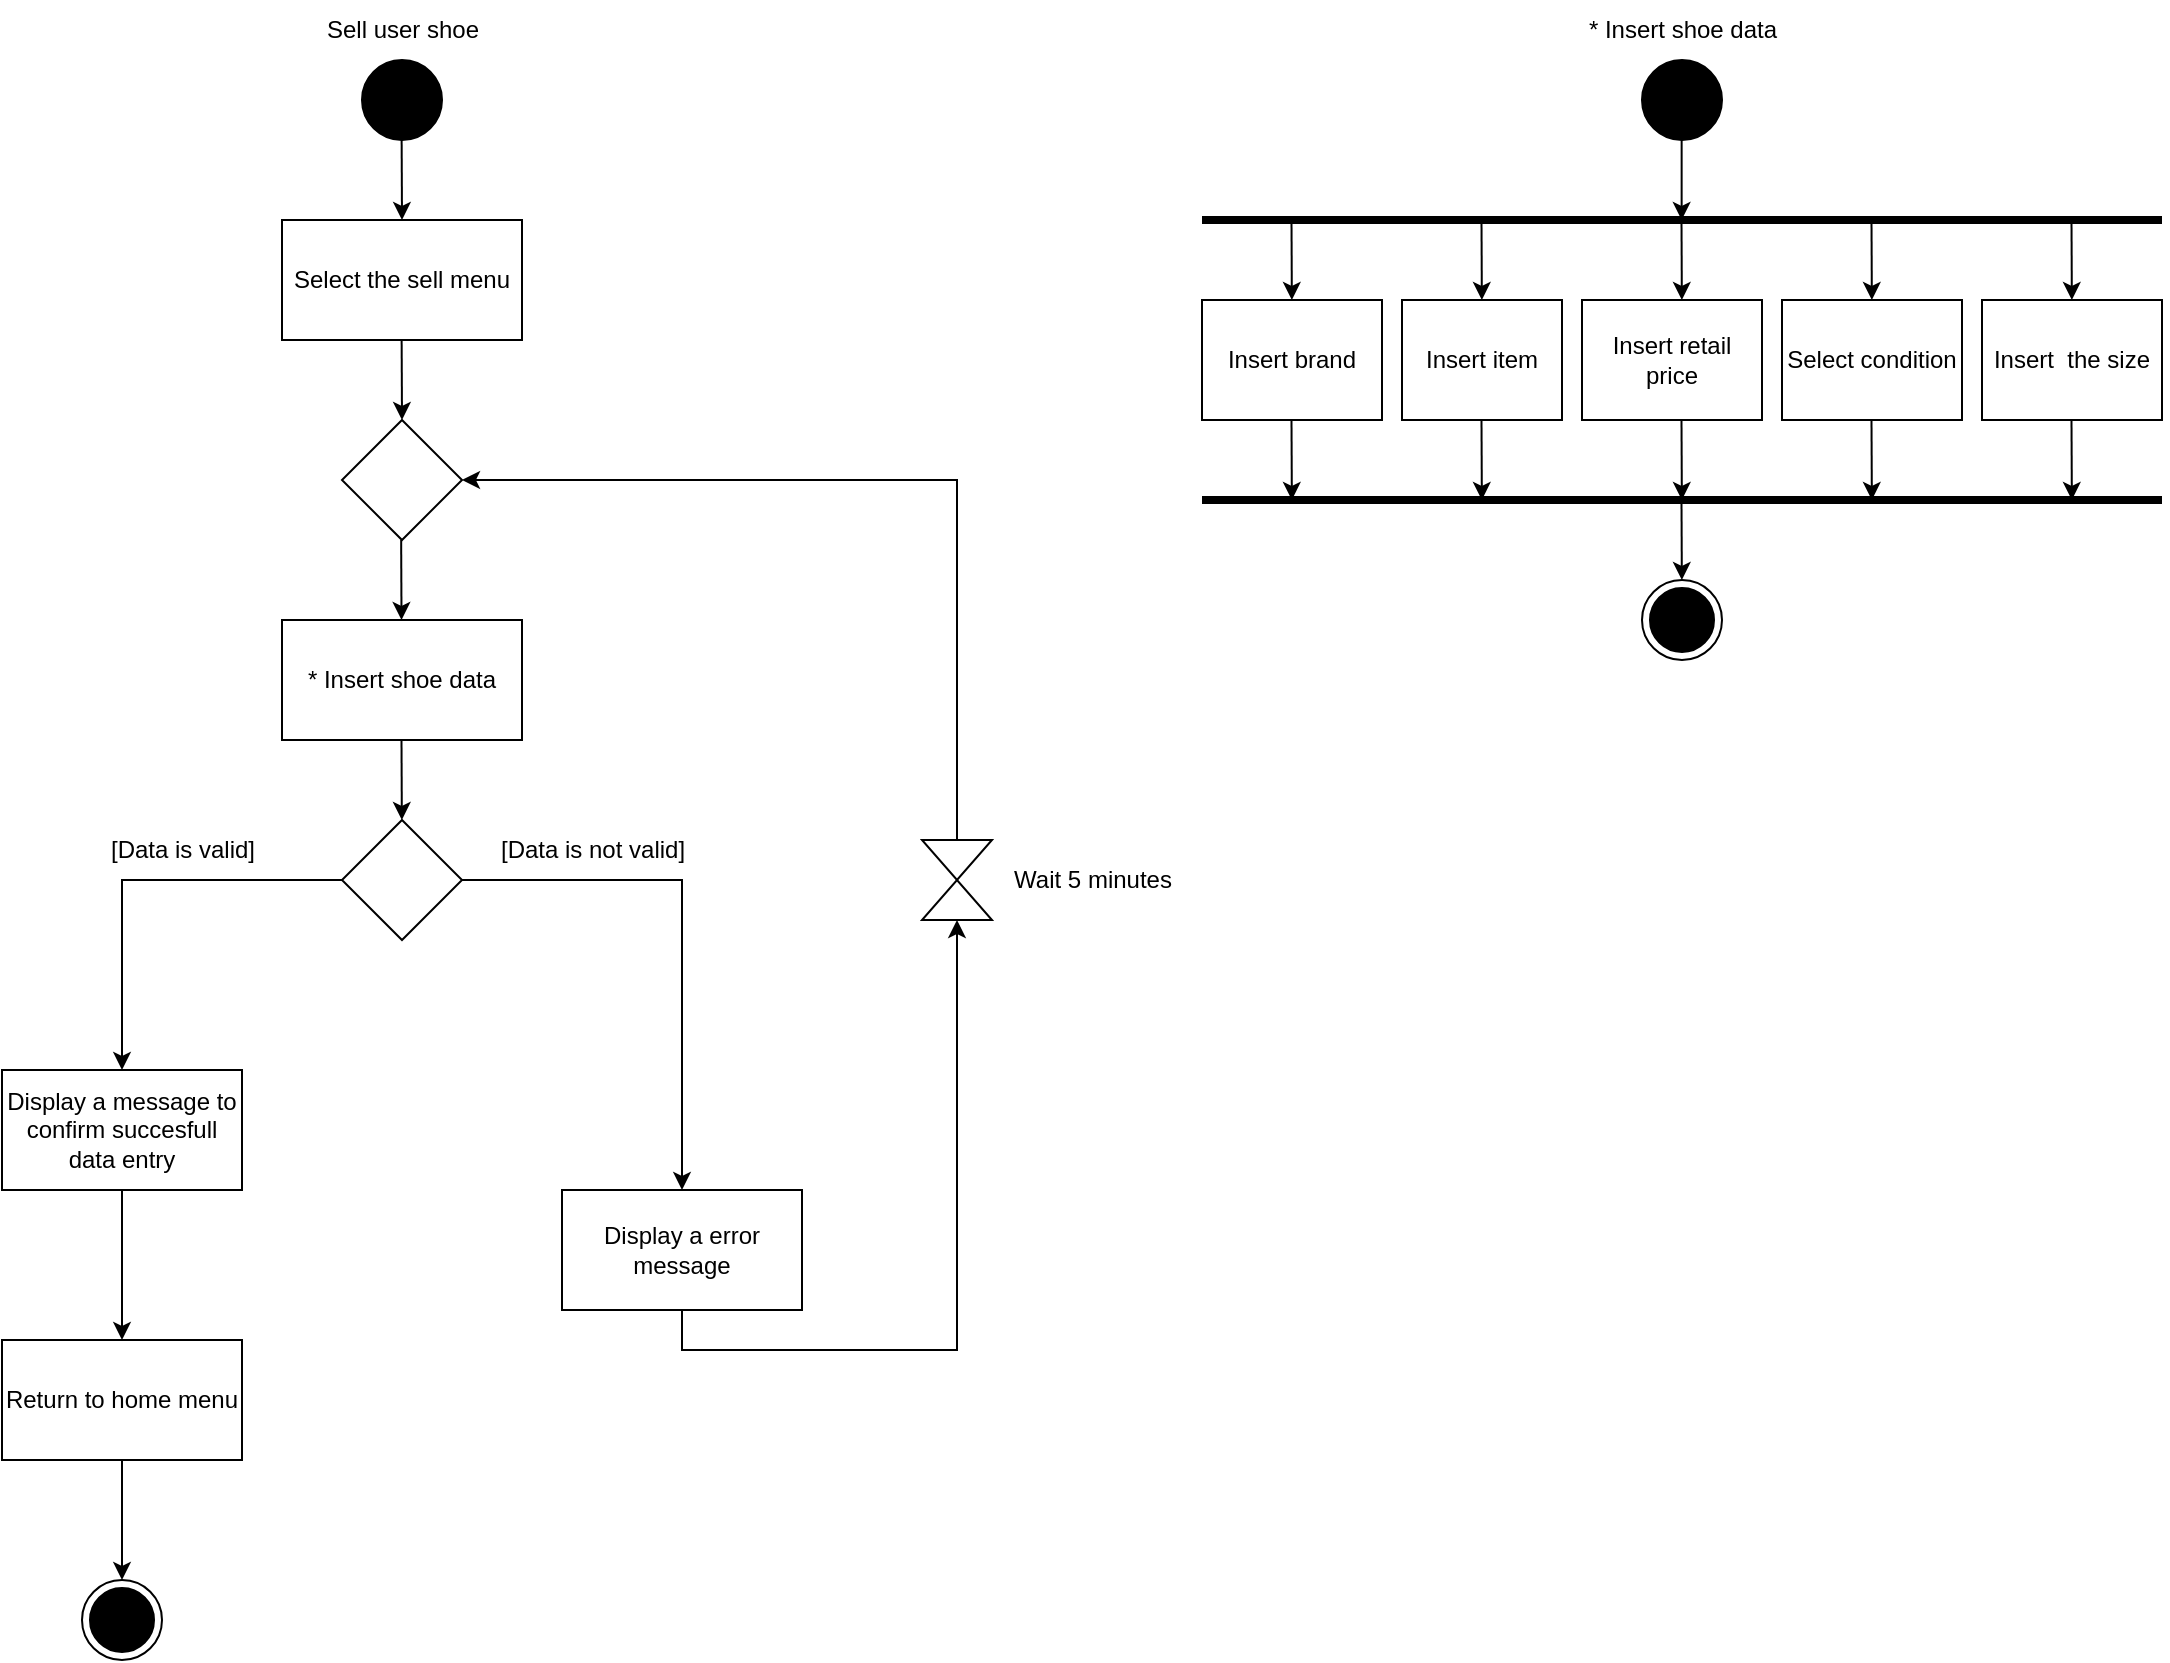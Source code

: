 <mxfile version="21.3.7" type="device">
  <diagram name="Pagina-1" id="64v7JMrL0VLeNJr7uzDy">
    <mxGraphModel dx="1418" dy="828" grid="1" gridSize="10" guides="1" tooltips="1" connect="1" arrows="1" fold="1" page="1" pageScale="1" pageWidth="827" pageHeight="1169" math="0" shadow="0">
      <root>
        <mxCell id="0" />
        <mxCell id="1" parent="0" />
        <mxCell id="fDQOZsog6arXoFUsMDsp-1" value="" style="ellipse;whiteSpace=wrap;html=1;aspect=fixed;shadow=0;gradientColor=none;fillStyle=auto;fillColor=#000000;" parent="1" vertex="1">
          <mxGeometry x="200" y="80" width="40" height="40" as="geometry" />
        </mxCell>
        <mxCell id="fDQOZsog6arXoFUsMDsp-2" value="Sell user shoe" style="text;html=1;align=center;verticalAlign=middle;resizable=0;points=[];autosize=1;strokeColor=none;fillColor=none;" parent="1" vertex="1">
          <mxGeometry x="170" y="50" width="100" height="30" as="geometry" />
        </mxCell>
        <mxCell id="fDQOZsog6arXoFUsMDsp-3" value="" style="endArrow=classic;html=1;rounded=0;" parent="1" edge="1">
          <mxGeometry width="50" height="50" relative="1" as="geometry">
            <mxPoint x="219.82" y="120" as="sourcePoint" />
            <mxPoint x="220" y="160" as="targetPoint" />
          </mxGeometry>
        </mxCell>
        <mxCell id="fDQOZsog6arXoFUsMDsp-4" value="Select the sell menu" style="rounded=0;whiteSpace=wrap;html=1;" parent="1" vertex="1">
          <mxGeometry x="160" y="160" width="120" height="60" as="geometry" />
        </mxCell>
        <mxCell id="fDQOZsog6arXoFUsMDsp-5" value="" style="endArrow=classic;html=1;rounded=0;" parent="1" edge="1">
          <mxGeometry width="50" height="50" relative="1" as="geometry">
            <mxPoint x="219.82" y="220" as="sourcePoint" />
            <mxPoint x="220" y="260" as="targetPoint" />
          </mxGeometry>
        </mxCell>
        <mxCell id="fDQOZsog6arXoFUsMDsp-6" value="* Insert shoe data" style="rounded=0;whiteSpace=wrap;html=1;" parent="1" vertex="1">
          <mxGeometry x="160" y="360" width="120" height="60" as="geometry" />
        </mxCell>
        <mxCell id="fDQOZsog6arXoFUsMDsp-7" value="" style="ellipse;whiteSpace=wrap;html=1;aspect=fixed;shadow=0;gradientColor=none;fillStyle=auto;fillColor=#000000;" parent="1" vertex="1">
          <mxGeometry x="840" y="80" width="40" height="40" as="geometry" />
        </mxCell>
        <mxCell id="fDQOZsog6arXoFUsMDsp-8" value="" style="endArrow=classic;html=1;rounded=0;" parent="1" edge="1">
          <mxGeometry width="50" height="50" relative="1" as="geometry">
            <mxPoint x="859.82" y="120" as="sourcePoint" />
            <mxPoint x="859.82" y="160" as="targetPoint" />
          </mxGeometry>
        </mxCell>
        <mxCell id="fDQOZsog6arXoFUsMDsp-9" value="" style="endArrow=none;html=1;rounded=0;strokeWidth=4;" parent="1" edge="1">
          <mxGeometry width="50" height="50" relative="1" as="geometry">
            <mxPoint x="620" y="160" as="sourcePoint" />
            <mxPoint x="1100" y="160" as="targetPoint" />
          </mxGeometry>
        </mxCell>
        <mxCell id="fDQOZsog6arXoFUsMDsp-10" value="Select condition" style="rounded=0;whiteSpace=wrap;html=1;" parent="1" vertex="1">
          <mxGeometry x="910" y="200" width="90" height="60" as="geometry" />
        </mxCell>
        <mxCell id="fDQOZsog6arXoFUsMDsp-11" value="Insert retail price" style="rounded=0;whiteSpace=wrap;html=1;" parent="1" vertex="1">
          <mxGeometry x="810" y="200" width="90" height="60" as="geometry" />
        </mxCell>
        <mxCell id="fDQOZsog6arXoFUsMDsp-12" value="Insert item" style="rounded=0;whiteSpace=wrap;html=1;" parent="1" vertex="1">
          <mxGeometry x="720" y="200" width="80" height="60" as="geometry" />
        </mxCell>
        <mxCell id="fDQOZsog6arXoFUsMDsp-13" value="Insert brand" style="rounded=0;whiteSpace=wrap;html=1;" parent="1" vertex="1">
          <mxGeometry x="620" y="200" width="90" height="60" as="geometry" />
        </mxCell>
        <mxCell id="fDQOZsog6arXoFUsMDsp-14" value="Insert&amp;nbsp; the size" style="rounded=0;whiteSpace=wrap;html=1;" parent="1" vertex="1">
          <mxGeometry x="1010" y="200" width="90" height="60" as="geometry" />
        </mxCell>
        <mxCell id="fDQOZsog6arXoFUsMDsp-15" value="" style="endArrow=classic;html=1;rounded=0;" parent="1" edge="1">
          <mxGeometry width="50" height="50" relative="1" as="geometry">
            <mxPoint x="664.75" y="160" as="sourcePoint" />
            <mxPoint x="664.93" y="200" as="targetPoint" />
          </mxGeometry>
        </mxCell>
        <mxCell id="fDQOZsog6arXoFUsMDsp-16" value="" style="endArrow=classic;html=1;rounded=0;" parent="1" edge="1">
          <mxGeometry width="50" height="50" relative="1" as="geometry">
            <mxPoint x="759.75" y="160" as="sourcePoint" />
            <mxPoint x="759.93" y="200" as="targetPoint" />
          </mxGeometry>
        </mxCell>
        <mxCell id="fDQOZsog6arXoFUsMDsp-17" value="" style="endArrow=classic;html=1;rounded=0;" parent="1" edge="1">
          <mxGeometry width="50" height="50" relative="1" as="geometry">
            <mxPoint x="859.75" y="160" as="sourcePoint" />
            <mxPoint x="859.93" y="200" as="targetPoint" />
          </mxGeometry>
        </mxCell>
        <mxCell id="fDQOZsog6arXoFUsMDsp-18" value="" style="endArrow=classic;html=1;rounded=0;" parent="1" edge="1">
          <mxGeometry width="50" height="50" relative="1" as="geometry">
            <mxPoint x="954.75" y="160" as="sourcePoint" />
            <mxPoint x="954.93" y="200" as="targetPoint" />
          </mxGeometry>
        </mxCell>
        <mxCell id="fDQOZsog6arXoFUsMDsp-19" value="" style="endArrow=classic;html=1;rounded=0;" parent="1" edge="1">
          <mxGeometry width="50" height="50" relative="1" as="geometry">
            <mxPoint x="1054.75" y="160" as="sourcePoint" />
            <mxPoint x="1054.93" y="200" as="targetPoint" />
          </mxGeometry>
        </mxCell>
        <mxCell id="fDQOZsog6arXoFUsMDsp-20" value="" style="endArrow=classic;html=1;rounded=0;" parent="1" edge="1">
          <mxGeometry width="50" height="50" relative="1" as="geometry">
            <mxPoint x="664.75" y="260" as="sourcePoint" />
            <mxPoint x="664.93" y="300" as="targetPoint" />
          </mxGeometry>
        </mxCell>
        <mxCell id="fDQOZsog6arXoFUsMDsp-21" value="" style="endArrow=classic;html=1;rounded=0;" parent="1" edge="1">
          <mxGeometry width="50" height="50" relative="1" as="geometry">
            <mxPoint x="759.75" y="260" as="sourcePoint" />
            <mxPoint x="759.93" y="300" as="targetPoint" />
          </mxGeometry>
        </mxCell>
        <mxCell id="fDQOZsog6arXoFUsMDsp-22" value="" style="endArrow=classic;html=1;rounded=0;" parent="1" edge="1">
          <mxGeometry width="50" height="50" relative="1" as="geometry">
            <mxPoint x="859.75" y="260" as="sourcePoint" />
            <mxPoint x="859.93" y="300" as="targetPoint" />
          </mxGeometry>
        </mxCell>
        <mxCell id="fDQOZsog6arXoFUsMDsp-23" value="" style="endArrow=classic;html=1;rounded=0;" parent="1" edge="1">
          <mxGeometry width="50" height="50" relative="1" as="geometry">
            <mxPoint x="954.75" y="260" as="sourcePoint" />
            <mxPoint x="954.93" y="300" as="targetPoint" />
          </mxGeometry>
        </mxCell>
        <mxCell id="fDQOZsog6arXoFUsMDsp-24" value="" style="endArrow=classic;html=1;rounded=0;" parent="1" edge="1">
          <mxGeometry width="50" height="50" relative="1" as="geometry">
            <mxPoint x="1054.75" y="260" as="sourcePoint" />
            <mxPoint x="1054.93" y="300" as="targetPoint" />
          </mxGeometry>
        </mxCell>
        <mxCell id="fDQOZsog6arXoFUsMDsp-25" value="" style="endArrow=none;html=1;rounded=0;strokeWidth=4;" parent="1" edge="1">
          <mxGeometry width="50" height="50" relative="1" as="geometry">
            <mxPoint x="620" y="300" as="sourcePoint" />
            <mxPoint x="1100" y="300" as="targetPoint" />
          </mxGeometry>
        </mxCell>
        <mxCell id="fDQOZsog6arXoFUsMDsp-26" value="" style="endArrow=classic;html=1;rounded=0;" parent="1" edge="1">
          <mxGeometry width="50" height="50" relative="1" as="geometry">
            <mxPoint x="859.75" y="300" as="sourcePoint" />
            <mxPoint x="859.93" y="340" as="targetPoint" />
          </mxGeometry>
        </mxCell>
        <mxCell id="fDQOZsog6arXoFUsMDsp-29" value="" style="group" parent="1" vertex="1" connectable="0">
          <mxGeometry x="840" y="340" width="40" height="40" as="geometry" />
        </mxCell>
        <mxCell id="fDQOZsog6arXoFUsMDsp-28" value="" style="ellipse;whiteSpace=wrap;html=1;aspect=fixed;" parent="fDQOZsog6arXoFUsMDsp-29" vertex="1">
          <mxGeometry width="40" height="40" as="geometry" />
        </mxCell>
        <mxCell id="fDQOZsog6arXoFUsMDsp-27" value="" style="ellipse;whiteSpace=wrap;html=1;aspect=fixed;shadow=0;gradientColor=none;fillStyle=auto;fillColor=#000000;" parent="fDQOZsog6arXoFUsMDsp-29" vertex="1">
          <mxGeometry x="4" y="4" width="32" height="32" as="geometry" />
        </mxCell>
        <mxCell id="fDQOZsog6arXoFUsMDsp-30" value="*&amp;nbsp;Insert shoe data" style="text;html=1;align=center;verticalAlign=middle;resizable=0;points=[];autosize=1;strokeColor=none;fillColor=none;" parent="1" vertex="1">
          <mxGeometry x="800" y="50" width="120" height="30" as="geometry" />
        </mxCell>
        <mxCell id="fDQOZsog6arXoFUsMDsp-31" value="" style="rhombus;whiteSpace=wrap;html=1;" parent="1" vertex="1">
          <mxGeometry x="190" y="460" width="60" height="60" as="geometry" />
        </mxCell>
        <mxCell id="fDQOZsog6arXoFUsMDsp-32" value="" style="endArrow=classic;html=1;rounded=0;" parent="1" edge="1">
          <mxGeometry width="50" height="50" relative="1" as="geometry">
            <mxPoint x="219.75" y="420" as="sourcePoint" />
            <mxPoint x="219.93" y="460" as="targetPoint" />
          </mxGeometry>
        </mxCell>
        <mxCell id="fDQOZsog6arXoFUsMDsp-33" value="[Data is not valid]" style="text;html=1;align=center;verticalAlign=middle;resizable=0;points=[];autosize=1;strokeColor=none;fillColor=none;" parent="1" vertex="1">
          <mxGeometry x="255" y="460" width="120" height="30" as="geometry" />
        </mxCell>
        <mxCell id="fDQOZsog6arXoFUsMDsp-34" value="[Data is valid]" style="text;html=1;align=center;verticalAlign=middle;resizable=0;points=[];autosize=1;strokeColor=none;fillColor=none;" parent="1" vertex="1">
          <mxGeometry x="60" y="460" width="100" height="30" as="geometry" />
        </mxCell>
        <mxCell id="fDQOZsog6arXoFUsMDsp-36" value="" style="endArrow=classic;html=1;rounded=0;entryX=0.5;entryY=0;entryDx=0;entryDy=0;exitX=1;exitY=0.5;exitDx=0;exitDy=0;" parent="1" source="fDQOZsog6arXoFUsMDsp-31" target="fDQOZsog6arXoFUsMDsp-40" edge="1">
          <mxGeometry width="50" height="50" relative="1" as="geometry">
            <mxPoint x="269.5" y="490" as="sourcePoint" />
            <mxPoint x="360" y="591" as="targetPoint" />
            <Array as="points">
              <mxPoint x="360" y="490" />
            </Array>
          </mxGeometry>
        </mxCell>
        <mxCell id="fDQOZsog6arXoFUsMDsp-71" style="edgeStyle=orthogonalEdgeStyle;rounded=0;orthogonalLoop=1;jettySize=auto;html=1;exitX=0.5;exitY=1;exitDx=0;exitDy=0;entryX=0.5;entryY=1;entryDx=0;entryDy=0;" parent="1" source="fDQOZsog6arXoFUsMDsp-40" target="fDQOZsog6arXoFUsMDsp-70" edge="1">
          <mxGeometry relative="1" as="geometry" />
        </mxCell>
        <mxCell id="fDQOZsog6arXoFUsMDsp-40" value="Display a error message" style="rounded=0;whiteSpace=wrap;html=1;" parent="1" vertex="1">
          <mxGeometry x="300" y="645" width="120" height="60" as="geometry" />
        </mxCell>
        <mxCell id="fDQOZsog6arXoFUsMDsp-42" value="" style="rhombus;whiteSpace=wrap;html=1;" parent="1" vertex="1">
          <mxGeometry x="190" y="260" width="60" height="60" as="geometry" />
        </mxCell>
        <mxCell id="fDQOZsog6arXoFUsMDsp-43" value="" style="endArrow=classic;html=1;rounded=0;" parent="1" edge="1">
          <mxGeometry width="50" height="50" relative="1" as="geometry">
            <mxPoint x="219.58" y="320" as="sourcePoint" />
            <mxPoint x="219.76" y="360" as="targetPoint" />
          </mxGeometry>
        </mxCell>
        <mxCell id="fDQOZsog6arXoFUsMDsp-46" value="" style="endArrow=classic;html=1;rounded=0;exitX=0;exitY=0.5;exitDx=0;exitDy=0;entryX=0.5;entryY=0;entryDx=0;entryDy=0;" parent="1" source="fDQOZsog6arXoFUsMDsp-31" target="fDQOZsog6arXoFUsMDsp-56" edge="1">
          <mxGeometry width="50" height="50" relative="1" as="geometry">
            <mxPoint x="70" y="560" as="sourcePoint" />
            <mxPoint x="80" y="591" as="targetPoint" />
            <Array as="points">
              <mxPoint x="80" y="490" />
            </Array>
          </mxGeometry>
        </mxCell>
        <mxCell id="fDQOZsog6arXoFUsMDsp-56" value="Display a message to confirm succesfull data entry" style="rounded=0;whiteSpace=wrap;html=1;" parent="1" vertex="1">
          <mxGeometry x="20" y="585" width="120" height="60" as="geometry" />
        </mxCell>
        <mxCell id="fDQOZsog6arXoFUsMDsp-58" value="" style="endArrow=classic;html=1;rounded=0;exitX=0.5;exitY=1;exitDx=0;exitDy=0;entryX=0.5;entryY=0;entryDx=0;entryDy=0;" parent="1" source="fDQOZsog6arXoFUsMDsp-56" target="fDQOZsog6arXoFUsMDsp-59" edge="1">
          <mxGeometry width="50" height="50" relative="1" as="geometry">
            <mxPoint x="219.58" y="830" as="sourcePoint" />
            <mxPoint x="90" y="880" as="targetPoint" />
          </mxGeometry>
        </mxCell>
        <mxCell id="fDQOZsog6arXoFUsMDsp-60" style="edgeStyle=orthogonalEdgeStyle;rounded=0;orthogonalLoop=1;jettySize=auto;html=1;exitX=0.5;exitY=1;exitDx=0;exitDy=0;entryX=0.5;entryY=0;entryDx=0;entryDy=0;" parent="1" source="fDQOZsog6arXoFUsMDsp-59" target="fDQOZsog6arXoFUsMDsp-62" edge="1">
          <mxGeometry relative="1" as="geometry">
            <mxPoint x="190" y="870" as="targetPoint" />
          </mxGeometry>
        </mxCell>
        <mxCell id="fDQOZsog6arXoFUsMDsp-59" value="Return to home menu" style="rounded=0;whiteSpace=wrap;html=1;" parent="1" vertex="1">
          <mxGeometry x="20" y="720" width="120" height="60" as="geometry" />
        </mxCell>
        <mxCell id="fDQOZsog6arXoFUsMDsp-61" value="" style="group" parent="1" vertex="1" connectable="0">
          <mxGeometry x="60" y="840" width="40" height="40" as="geometry" />
        </mxCell>
        <mxCell id="fDQOZsog6arXoFUsMDsp-62" value="" style="ellipse;whiteSpace=wrap;html=1;aspect=fixed;" parent="fDQOZsog6arXoFUsMDsp-61" vertex="1">
          <mxGeometry width="40" height="40" as="geometry" />
        </mxCell>
        <mxCell id="fDQOZsog6arXoFUsMDsp-63" value="" style="ellipse;whiteSpace=wrap;html=1;aspect=fixed;shadow=0;gradientColor=none;fillStyle=auto;fillColor=#000000;" parent="fDQOZsog6arXoFUsMDsp-61" vertex="1">
          <mxGeometry x="4" y="4" width="32" height="32" as="geometry" />
        </mxCell>
        <mxCell id="fDQOZsog6arXoFUsMDsp-72" style="edgeStyle=orthogonalEdgeStyle;rounded=0;orthogonalLoop=1;jettySize=auto;html=1;exitX=0.5;exitY=0;exitDx=0;exitDy=0;entryX=1;entryY=0.5;entryDx=0;entryDy=0;" parent="1" source="fDQOZsog6arXoFUsMDsp-70" target="fDQOZsog6arXoFUsMDsp-42" edge="1">
          <mxGeometry relative="1" as="geometry" />
        </mxCell>
        <mxCell id="fDQOZsog6arXoFUsMDsp-70" value="" style="shape=collate;whiteSpace=wrap;html=1;" parent="1" vertex="1">
          <mxGeometry x="480" y="470" width="35" height="40" as="geometry" />
        </mxCell>
        <mxCell id="fDQOZsog6arXoFUsMDsp-73" value="Wait 5 minutes" style="text;html=1;align=center;verticalAlign=middle;resizable=0;points=[];autosize=1;strokeColor=none;fillColor=none;" parent="1" vertex="1">
          <mxGeometry x="515" y="475" width="100" height="30" as="geometry" />
        </mxCell>
      </root>
    </mxGraphModel>
  </diagram>
</mxfile>
